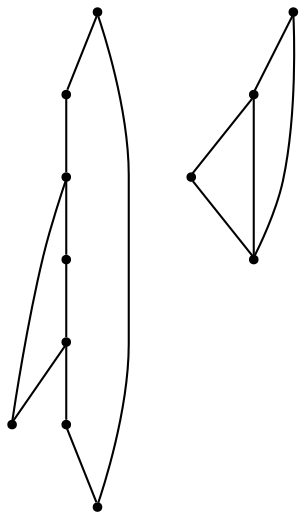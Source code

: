 graph {
  node [shape=point,comment="{\"directed\":false,\"doi\":\"10.1007/978-3-540-24595-7_30\",\"figure\":\"5 (2)\"}"]

  v0 [pos="849.9726789607557,196.8174192640517"]
  v1 [pos="574.3963889898255,196.72561221652563"]
  v2 [pos="849.2413131359011,306.29859500461157"]
  v3 [pos="847.1346520712209,438.2590187920465"]
  v4 [pos="711.9657680777616,307.04856448703345"]
  v5 [pos="575.6279069767442,306.29859500461157"]
  v6 [pos="711.9657680777616,438.86110517713763"]
  v7 [pos="577.2386128270348,441.10084109836157"]
  v8 [pos="483.1732194767442,306.4860237969293"]
  v9 [pos="345.960183502907,307.23599327935113"]
  v10 [pos="209.6223224018895,306.4860237969293"]
  v11 [pos="345.960183502907,439.0485339694553"]

  v0 -- v1 [id="-1",pos="849.9726789607557,196.8174192640517 574.3963889898255,196.72561221652563 574.3963889898255,196.72561221652563 574.3963889898255,196.72561221652563"]
  v10 -- v8 [id="-2",pos="209.6223224018895,306.4860237969293 208.66381268168604,194.78609297010638 208.66381268168604,194.78609297010638 208.66381268168604,194.78609297010638 487.0822628997093,195.44857872856988 487.0822628997093,195.44857872856988 487.0822628997093,195.44857872856988 483.1732194767442,306.4860237969293 483.1732194767442,306.4860237969293 483.1732194767442,306.4860237969293"]
  v11 -- v10 [id="-3",pos="345.960183502907,439.0485339694553 210.08490870276162,443.32760704888244 210.08490870276162,443.32760704888244 210.08490870276162,443.32760704888244 209.6223224018895,306.4860237969293 209.6223224018895,306.4860237969293 209.6223224018895,306.4860237969293"]
  v11 -- v9 [id="-4",pos="345.960183502907,439.0485339694553 345.960183502907,307.23599327935113 345.960183502907,307.23599327935113 345.960183502907,307.23599327935113"]
  v8 -- v11 [id="-5",pos="483.1732194767442,306.4860237969293 486.3237917877907,443.32760704888244 486.3237917877907,443.32760704888244 486.3237917877907,443.32760704888244 345.960183502907,439.0485339694553 345.960183502907,439.0485339694553 345.960183502907,439.0485339694553"]
  v9 -- v10 [id="-6",pos="345.960183502907,307.23599327935113 209.6223224018895,306.4860237969293 209.6223224018895,306.4860237969293 209.6223224018895,306.4860237969293"]
  v1 -- v5 [id="-7",pos="574.3963889898255,196.72561221652563 575.6279069767442,306.29859500461157 575.6279069767442,306.29859500461157 575.6279069767442,306.29859500461157"]
  v7 -- v6 [id="-8",pos="577.2386128270348,441.10084109836157 711.9657680777616,438.86110517713763 711.9657680777616,438.86110517713763 711.9657680777616,438.86110517713763"]
  v6 -- v3 [id="-9",pos="711.9657680777616,438.86110517713763 847.1346520712209,438.2590187920465 847.1346520712209,438.2590187920465 847.1346520712209,438.2590187920465"]
  v5 -- v7 [id="-10",pos="575.6279069767442,306.29859500461157 577.2386128270348,441.10084109836157 577.2386128270348,441.10084109836157 577.2386128270348,441.10084109836157"]
  v6 -- v4 [id="-11",pos="711.9657680777616,438.86110517713763 711.9657680777616,307.04856448703345 711.9657680777616,307.04856448703345 711.9657680777616,307.04856448703345"]
  v4 -- v5 [id="-12",pos="711.9657680777616,307.04856448703345 575.6279069767442,306.29859500461157 575.6279069767442,306.29859500461157 575.6279069767442,306.29859500461157"]
  v3 -- v2 [id="-13",pos="847.1346520712209,438.2590187920465 849.2413131359011,306.29859500461157 849.2413131359011,306.29859500461157 849.2413131359011,306.29859500461157"]
  v2 -- v0 [id="-14",pos="849.2413131359011,306.29859500461157 849.9726789607557,196.8174192640517 849.9726789607557,196.8174192640517 849.9726789607557,196.8174192640517"]
}